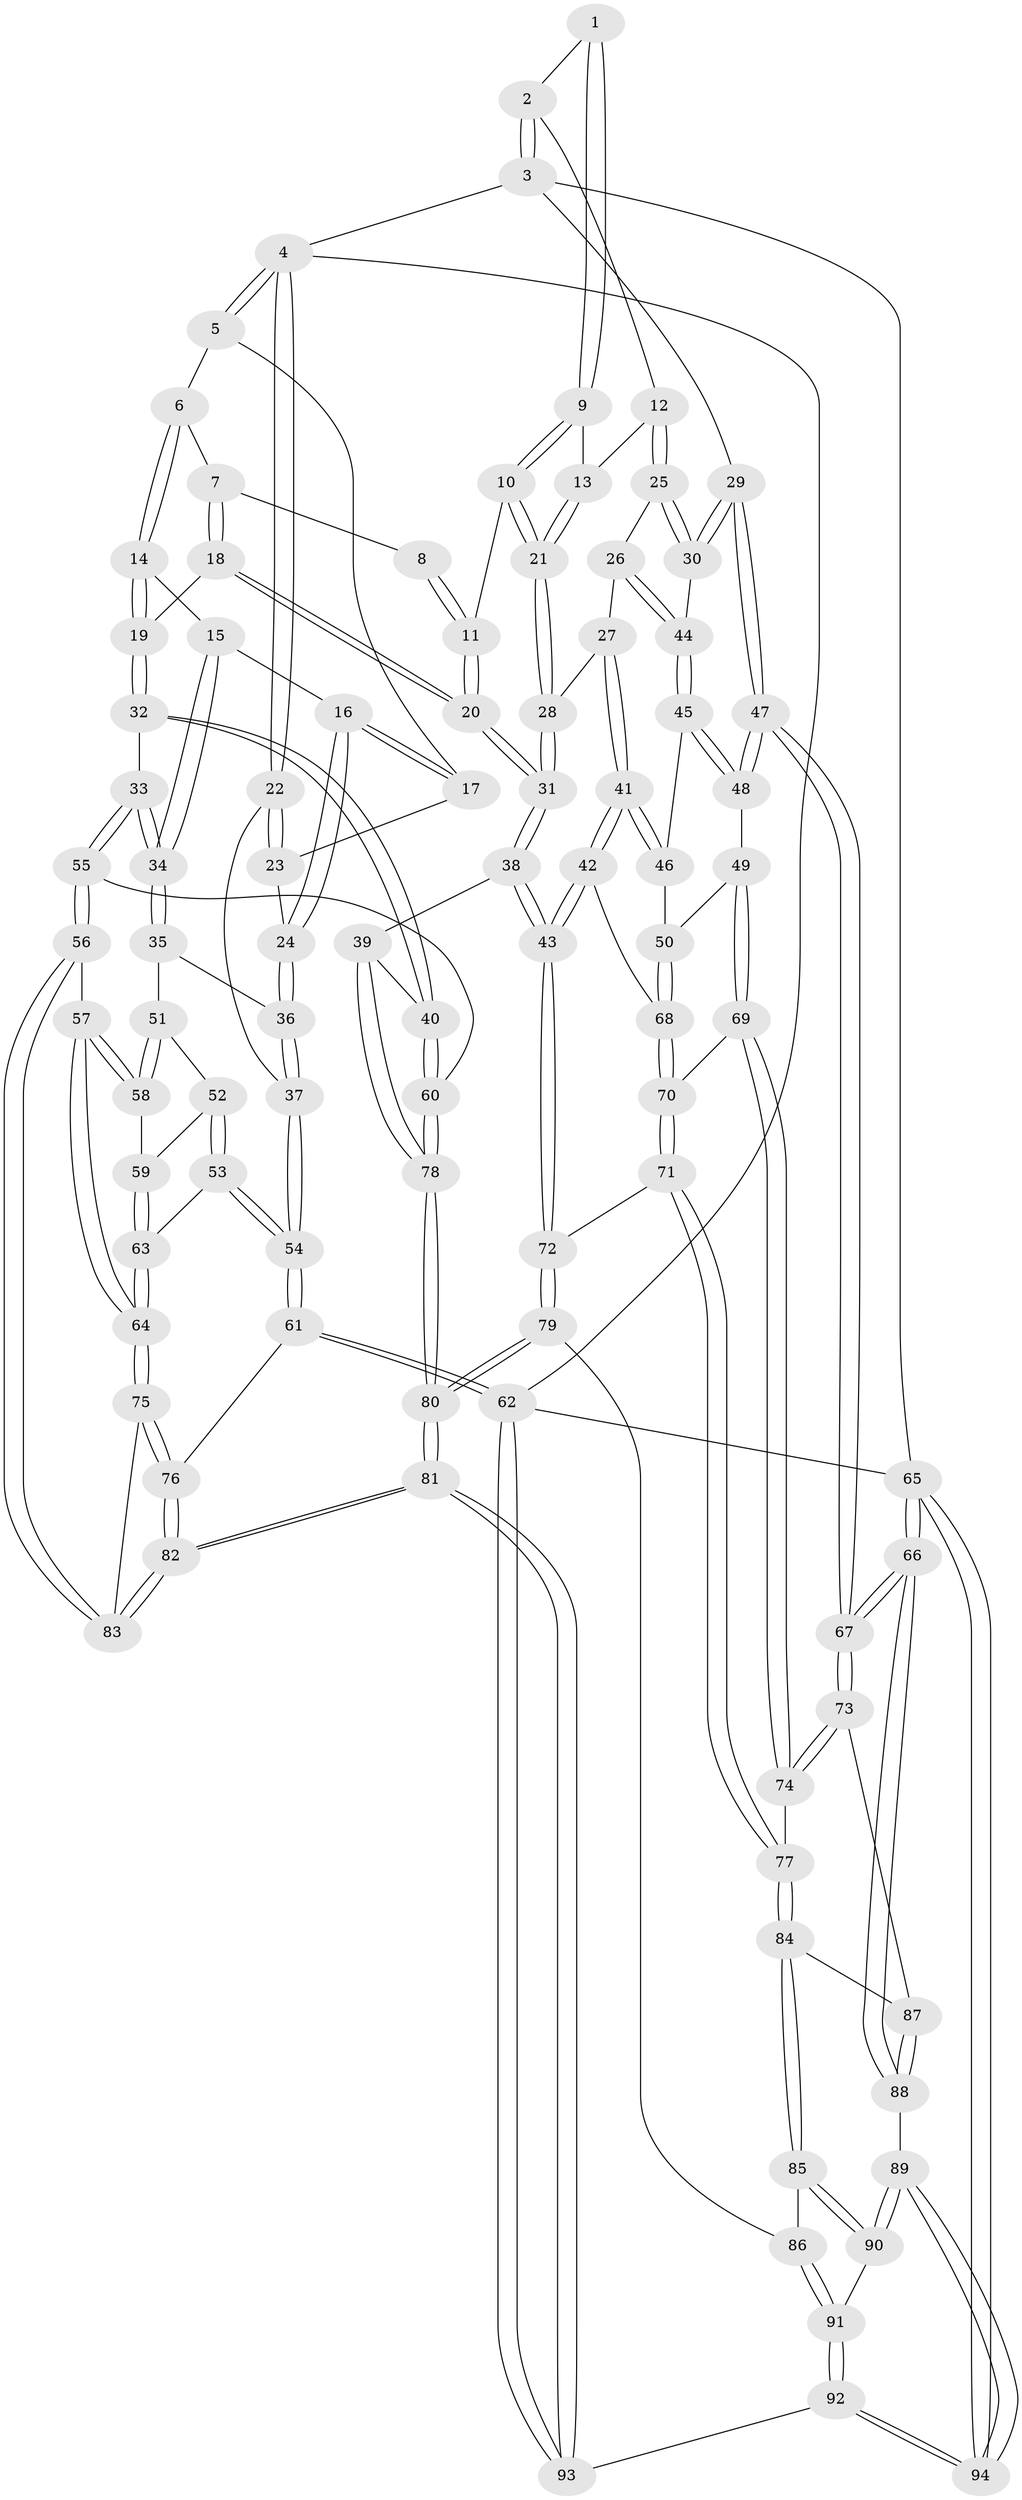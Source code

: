 // Generated by graph-tools (version 1.1) at 2025/51/03/09/25 03:51:02]
// undirected, 94 vertices, 232 edges
graph export_dot {
graph [start="1"]
  node [color=gray90,style=filled];
  1 [pos="+0.7377297424637895+0"];
  2 [pos="+0.9410235026553004+0"];
  3 [pos="+1+0"];
  4 [pos="+0+0"];
  5 [pos="+0.4204881894736739+0"];
  6 [pos="+0.49320216652306087+0"];
  7 [pos="+0.5627542718848677+0"];
  8 [pos="+0.6008221560391118+0"];
  9 [pos="+0.7572727111006292+0.12711451944333063"];
  10 [pos="+0.7104657643459068+0.16581067514083137"];
  11 [pos="+0.6957493776403963+0.1681609346504617"];
  12 [pos="+0.8679554228936593+0.13027040489816"];
  13 [pos="+0.784590189187117+0.14292713771113752"];
  14 [pos="+0.442307690289199+0.17674278077056296"];
  15 [pos="+0.38926906165222247+0.18305101753830996"];
  16 [pos="+0.26299745351799636+0.1307699619412095"];
  17 [pos="+0.2885608129709554+0.04889699933233341"];
  18 [pos="+0.5744691359977865+0.22397581925455587"];
  19 [pos="+0.5224714070045965+0.2394434830776938"];
  20 [pos="+0.6220258769402304+0.24595981213455764"];
  21 [pos="+0.7803145246368722+0.21112817714509674"];
  22 [pos="+0+0"];
  23 [pos="+0+0"];
  24 [pos="+0.23086830932189822+0.16627254675575012"];
  25 [pos="+0.880913490509236+0.1836495496747453"];
  26 [pos="+0.8345413203304491+0.2714971350446077"];
  27 [pos="+0.8285036485467031+0.27224654003817494"];
  28 [pos="+0.814870019654898+0.27060068661649705"];
  29 [pos="+1+0.1653583369317118"];
  30 [pos="+1+0.20430181429300548"];
  31 [pos="+0.6715077468822547+0.31476623138642973"];
  32 [pos="+0.4289947628607297+0.36254629285446227"];
  33 [pos="+0.38987800755070273+0.3635299983451816"];
  34 [pos="+0.3827247535936622+0.35934299898739586"];
  35 [pos="+0.23032698463886497+0.31229997576262936"];
  36 [pos="+0.22496165929608422+0.18490688367161445"];
  37 [pos="+0+0.22058535397791948"];
  38 [pos="+0.6519799700155667+0.4957133329732024"];
  39 [pos="+0.6192509806278454+0.5033882780494758"];
  40 [pos="+0.4781220024671153+0.4058984046942704"];
  41 [pos="+0.7828809751156719+0.4649684558025037"];
  42 [pos="+0.7763045588312477+0.474196870610192"];
  43 [pos="+0.6863468608054122+0.5118905126432997"];
  44 [pos="+0.9060860774848724+0.3265025634554817"];
  45 [pos="+0.9097971772676584+0.35085930624310396"];
  46 [pos="+0.9000820718765994+0.36691946621524446"];
  47 [pos="+1+0.5124707871037597"];
  48 [pos="+1+0.467106296011436"];
  49 [pos="+0.9595375061959932+0.48376020003400466"];
  50 [pos="+0.9019174381254697+0.49279794855623643"];
  51 [pos="+0.21034132054895502+0.3314370334170513"];
  52 [pos="+0.16260945568142954+0.35189582225134464"];
  53 [pos="+0+0.41139287371889616"];
  54 [pos="+0+0.4113484254468358"];
  55 [pos="+0.322113563999037+0.5836141981453169"];
  56 [pos="+0.3098769090644997+0.5870066266366311"];
  57 [pos="+0.30912374341643534+0.5870761543864776"];
  58 [pos="+0.2412191430982258+0.45408133183399546"];
  59 [pos="+0.18872274987347853+0.49162001155864316"];
  60 [pos="+0.38117789386102824+0.5986965314268484"];
  61 [pos="+0+0.8512870457993669"];
  62 [pos="+0+1"];
  63 [pos="+0.16105840944074548+0.5470420555120027"];
  64 [pos="+0.22303230717215708+0.6275142681131803"];
  65 [pos="+1+1"];
  66 [pos="+1+1"];
  67 [pos="+1+0.6616318698540954"];
  68 [pos="+0.8959322776986476+0.49630459511095176"];
  69 [pos="+0.9293584813650163+0.591843793360417"];
  70 [pos="+0.9012030550618388+0.5770403687066327"];
  71 [pos="+0.7710371926492533+0.63724872064661"];
  72 [pos="+0.7562990950223192+0.631897267921963"];
  73 [pos="+1+0.6672308966453235"];
  74 [pos="+1+0.6547969237351507"];
  75 [pos="+0.17234040523719554+0.7033306853389074"];
  76 [pos="+0+0.837404521078297"];
  77 [pos="+0.844972465372466+0.7021752974328699"];
  78 [pos="+0.49156162720624924+0.6391802446762513"];
  79 [pos="+0.6461637315790237+0.8256982860853677"];
  80 [pos="+0.5249975065964582+0.8850447960387265"];
  81 [pos="+0.47001374619662356+0.986153723051247"];
  82 [pos="+0.46356920230203913+0.9817862734166414"];
  83 [pos="+0.38018060368950746+0.8845099649623144"];
  84 [pos="+0.8579174365178367+0.8055647942178651"];
  85 [pos="+0.7978566456600065+0.8420167890660039"];
  86 [pos="+0.758143787933559+0.842429144141696"];
  87 [pos="+0.877537236991922+0.8135321044975702"];
  88 [pos="+0.969731612755882+0.927586626262314"];
  89 [pos="+0.8310320666859805+0.9374061094814616"];
  90 [pos="+0.8307904367662172+0.9371784905370533"];
  91 [pos="+0.7710688154282904+0.949700696502006"];
  92 [pos="+0.5346837732475551+1"];
  93 [pos="+0.4859288131164919+1"];
  94 [pos="+0.8110259263232839+1"];
  1 -- 2;
  1 -- 9;
  1 -- 9;
  2 -- 3;
  2 -- 3;
  2 -- 12;
  3 -- 4;
  3 -- 29;
  3 -- 65;
  4 -- 5;
  4 -- 5;
  4 -- 22;
  4 -- 22;
  4 -- 62;
  5 -- 6;
  5 -- 17;
  6 -- 7;
  6 -- 14;
  6 -- 14;
  7 -- 8;
  7 -- 18;
  7 -- 18;
  8 -- 11;
  8 -- 11;
  9 -- 10;
  9 -- 10;
  9 -- 13;
  10 -- 11;
  10 -- 21;
  10 -- 21;
  11 -- 20;
  11 -- 20;
  12 -- 13;
  12 -- 25;
  12 -- 25;
  13 -- 21;
  13 -- 21;
  14 -- 15;
  14 -- 19;
  14 -- 19;
  15 -- 16;
  15 -- 34;
  15 -- 34;
  16 -- 17;
  16 -- 17;
  16 -- 24;
  16 -- 24;
  17 -- 23;
  18 -- 19;
  18 -- 20;
  18 -- 20;
  19 -- 32;
  19 -- 32;
  20 -- 31;
  20 -- 31;
  21 -- 28;
  21 -- 28;
  22 -- 23;
  22 -- 23;
  22 -- 37;
  23 -- 24;
  24 -- 36;
  24 -- 36;
  25 -- 26;
  25 -- 30;
  25 -- 30;
  26 -- 27;
  26 -- 44;
  26 -- 44;
  27 -- 28;
  27 -- 41;
  27 -- 41;
  28 -- 31;
  28 -- 31;
  29 -- 30;
  29 -- 30;
  29 -- 47;
  29 -- 47;
  30 -- 44;
  31 -- 38;
  31 -- 38;
  32 -- 33;
  32 -- 40;
  32 -- 40;
  33 -- 34;
  33 -- 34;
  33 -- 55;
  33 -- 55;
  34 -- 35;
  34 -- 35;
  35 -- 36;
  35 -- 51;
  36 -- 37;
  36 -- 37;
  37 -- 54;
  37 -- 54;
  38 -- 39;
  38 -- 43;
  38 -- 43;
  39 -- 40;
  39 -- 78;
  39 -- 78;
  40 -- 60;
  40 -- 60;
  41 -- 42;
  41 -- 42;
  41 -- 46;
  41 -- 46;
  42 -- 43;
  42 -- 43;
  42 -- 68;
  43 -- 72;
  43 -- 72;
  44 -- 45;
  44 -- 45;
  45 -- 46;
  45 -- 48;
  45 -- 48;
  46 -- 50;
  47 -- 48;
  47 -- 48;
  47 -- 67;
  47 -- 67;
  48 -- 49;
  49 -- 50;
  49 -- 69;
  49 -- 69;
  50 -- 68;
  50 -- 68;
  51 -- 52;
  51 -- 58;
  51 -- 58;
  52 -- 53;
  52 -- 53;
  52 -- 59;
  53 -- 54;
  53 -- 54;
  53 -- 63;
  54 -- 61;
  54 -- 61;
  55 -- 56;
  55 -- 56;
  55 -- 60;
  56 -- 57;
  56 -- 83;
  56 -- 83;
  57 -- 58;
  57 -- 58;
  57 -- 64;
  57 -- 64;
  58 -- 59;
  59 -- 63;
  59 -- 63;
  60 -- 78;
  60 -- 78;
  61 -- 62;
  61 -- 62;
  61 -- 76;
  62 -- 93;
  62 -- 93;
  62 -- 65;
  63 -- 64;
  63 -- 64;
  64 -- 75;
  64 -- 75;
  65 -- 66;
  65 -- 66;
  65 -- 94;
  65 -- 94;
  66 -- 67;
  66 -- 67;
  66 -- 88;
  66 -- 88;
  67 -- 73;
  67 -- 73;
  68 -- 70;
  68 -- 70;
  69 -- 70;
  69 -- 74;
  69 -- 74;
  70 -- 71;
  70 -- 71;
  71 -- 72;
  71 -- 77;
  71 -- 77;
  72 -- 79;
  72 -- 79;
  73 -- 74;
  73 -- 74;
  73 -- 87;
  74 -- 77;
  75 -- 76;
  75 -- 76;
  75 -- 83;
  76 -- 82;
  76 -- 82;
  77 -- 84;
  77 -- 84;
  78 -- 80;
  78 -- 80;
  79 -- 80;
  79 -- 80;
  79 -- 86;
  80 -- 81;
  80 -- 81;
  81 -- 82;
  81 -- 82;
  81 -- 93;
  81 -- 93;
  82 -- 83;
  82 -- 83;
  84 -- 85;
  84 -- 85;
  84 -- 87;
  85 -- 86;
  85 -- 90;
  85 -- 90;
  86 -- 91;
  86 -- 91;
  87 -- 88;
  87 -- 88;
  88 -- 89;
  89 -- 90;
  89 -- 90;
  89 -- 94;
  89 -- 94;
  90 -- 91;
  91 -- 92;
  91 -- 92;
  92 -- 93;
  92 -- 94;
  92 -- 94;
}
